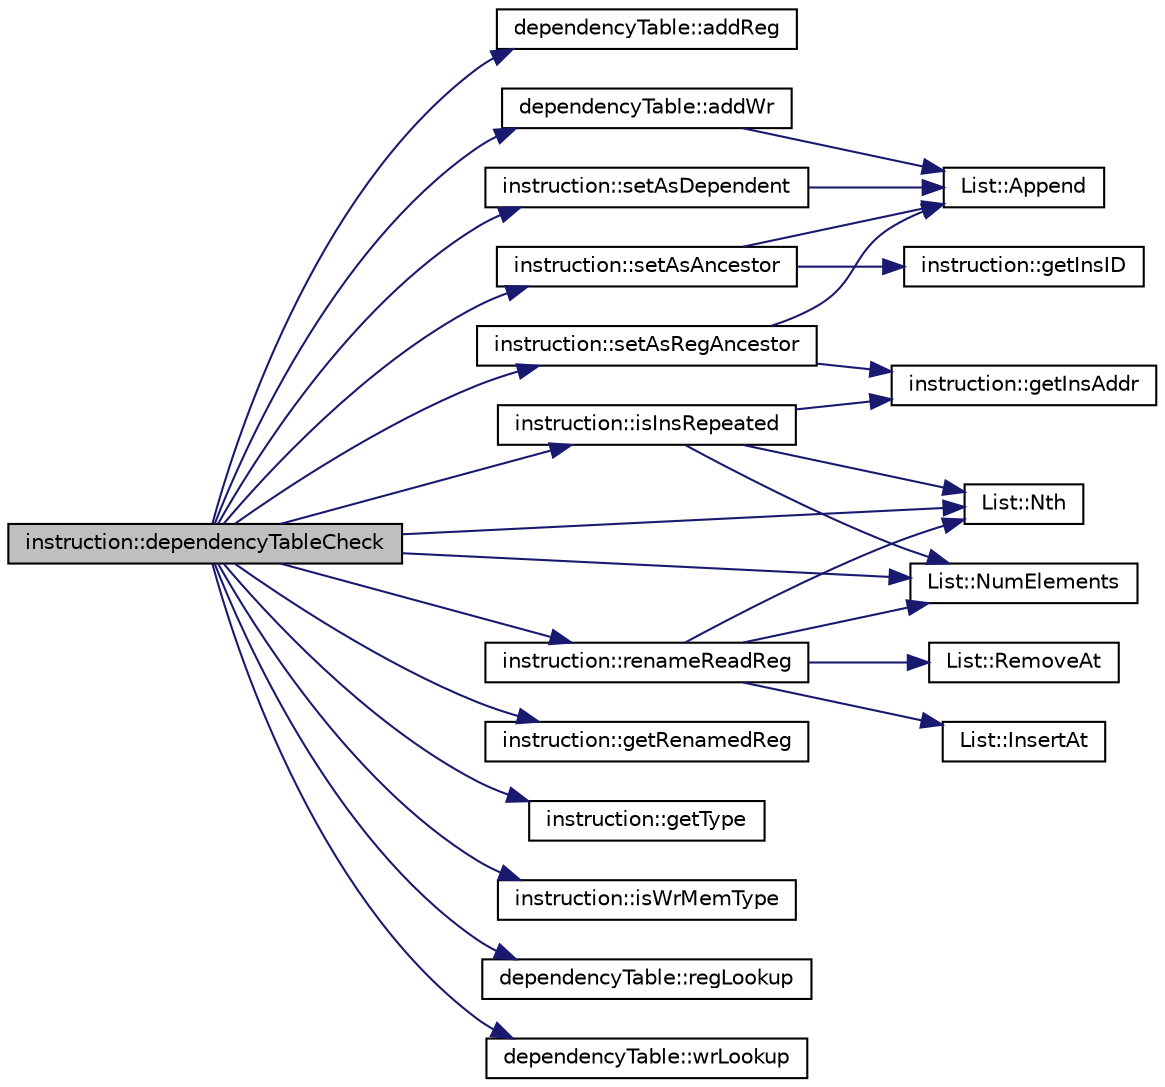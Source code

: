 digraph G
{
  edge [fontname="Helvetica",fontsize="10",labelfontname="Helvetica",labelfontsize="10"];
  node [fontname="Helvetica",fontsize="10",shape=record];
  rankdir=LR;
  Node1 [label="instruction::dependencyTableCheck",height=0.2,width=0.4,color="black", fillcolor="grey75", style="filled" fontcolor="black"];
  Node1 -> Node2 [color="midnightblue",fontsize="10",style="solid",fontname="Helvetica"];
  Node2 [label="dependencyTable::addReg",height=0.2,width=0.4,color="black", fillcolor="white", style="filled",URL="$classdependencyTable.html#a8ef091ae6d3ca417958673d50fd9a8a6"];
  Node1 -> Node3 [color="midnightblue",fontsize="10",style="solid",fontname="Helvetica"];
  Node3 [label="dependencyTable::addWr",height=0.2,width=0.4,color="black", fillcolor="white", style="filled",URL="$classdependencyTable.html#a26f35c38c144c105d2bb6f695b902c0d"];
  Node3 -> Node4 [color="midnightblue",fontsize="10",style="solid",fontname="Helvetica"];
  Node4 [label="List::Append",height=0.2,width=0.4,color="black", fillcolor="white", style="filled",URL="$classList.html#a473190098e38206d0125b0737245e613"];
  Node1 -> Node5 [color="midnightblue",fontsize="10",style="solid",fontname="Helvetica"];
  Node5 [label="instruction::getRenamedReg",height=0.2,width=0.4,color="black", fillcolor="white", style="filled",URL="$classinstruction.html#a35b2a3db2dc9a22bbdcbce797d510c85"];
  Node1 -> Node6 [color="midnightblue",fontsize="10",style="solid",fontname="Helvetica"];
  Node6 [label="instruction::getType",height=0.2,width=0.4,color="black", fillcolor="white", style="filled",URL="$classinstruction.html#a47623362d505a662b974624f81288389"];
  Node1 -> Node7 [color="midnightblue",fontsize="10",style="solid",fontname="Helvetica"];
  Node7 [label="instruction::isInsRepeated",height=0.2,width=0.4,color="black", fillcolor="white", style="filled",URL="$classinstruction.html#ab367eab50dc74c47b70de127fc633c9b"];
  Node7 -> Node8 [color="midnightblue",fontsize="10",style="solid",fontname="Helvetica"];
  Node8 [label="instruction::getInsAddr",height=0.2,width=0.4,color="black", fillcolor="white", style="filled",URL="$classinstruction.html#ac1fabe854c85726785052c7a5ebf6d39"];
  Node7 -> Node9 [color="midnightblue",fontsize="10",style="solid",fontname="Helvetica"];
  Node9 [label="List::Nth",height=0.2,width=0.4,color="black", fillcolor="white", style="filled",URL="$classList.html#a5eb964816de33c85e1d46658ddf8c6c4"];
  Node7 -> Node10 [color="midnightblue",fontsize="10",style="solid",fontname="Helvetica"];
  Node10 [label="List::NumElements",height=0.2,width=0.4,color="black", fillcolor="white", style="filled",URL="$classList.html#ac2e9d50f703b01bf643fa6ce50837c26"];
  Node1 -> Node11 [color="midnightblue",fontsize="10",style="solid",fontname="Helvetica"];
  Node11 [label="instruction::isWrMemType",height=0.2,width=0.4,color="black", fillcolor="white", style="filled",URL="$classinstruction.html#a0eab1a0a392f17d7ec46e6dbf1ce21fb"];
  Node1 -> Node9 [color="midnightblue",fontsize="10",style="solid",fontname="Helvetica"];
  Node1 -> Node10 [color="midnightblue",fontsize="10",style="solid",fontname="Helvetica"];
  Node1 -> Node12 [color="midnightblue",fontsize="10",style="solid",fontname="Helvetica"];
  Node12 [label="dependencyTable::regLookup",height=0.2,width=0.4,color="black", fillcolor="white", style="filled",URL="$classdependencyTable.html#a38380b935c33267006d7242d1b72e62a"];
  Node1 -> Node13 [color="midnightblue",fontsize="10",style="solid",fontname="Helvetica"];
  Node13 [label="instruction::renameReadReg",height=0.2,width=0.4,color="black", fillcolor="white", style="filled",URL="$classinstruction.html#ae9760e334e7829c4f8504bc8436e2dfb"];
  Node13 -> Node14 [color="midnightblue",fontsize="10",style="solid",fontname="Helvetica"];
  Node14 [label="List::InsertAt",height=0.2,width=0.4,color="black", fillcolor="white", style="filled",URL="$classList.html#a8d86a82c138b259da6fa0d046aed985b"];
  Node13 -> Node9 [color="midnightblue",fontsize="10",style="solid",fontname="Helvetica"];
  Node13 -> Node10 [color="midnightblue",fontsize="10",style="solid",fontname="Helvetica"];
  Node13 -> Node15 [color="midnightblue",fontsize="10",style="solid",fontname="Helvetica"];
  Node15 [label="List::RemoveAt",height=0.2,width=0.4,color="black", fillcolor="white", style="filled",URL="$classList.html#af17f72d263f90d53ea8501b5b1853470"];
  Node1 -> Node16 [color="midnightblue",fontsize="10",style="solid",fontname="Helvetica"];
  Node16 [label="instruction::setAsAncestor",height=0.2,width=0.4,color="black", fillcolor="white", style="filled",URL="$classinstruction.html#aee7e55cf32812b46267a22bcb53da670"];
  Node16 -> Node4 [color="midnightblue",fontsize="10",style="solid",fontname="Helvetica"];
  Node16 -> Node17 [color="midnightblue",fontsize="10",style="solid",fontname="Helvetica"];
  Node17 [label="instruction::getInsID",height=0.2,width=0.4,color="black", fillcolor="white", style="filled",URL="$classinstruction.html#a0856c8a7411c298a51cd8d8d5e2f8b12"];
  Node1 -> Node18 [color="midnightblue",fontsize="10",style="solid",fontname="Helvetica"];
  Node18 [label="instruction::setAsDependent",height=0.2,width=0.4,color="black", fillcolor="white", style="filled",URL="$classinstruction.html#ab2ba6828f1256186a787d933a6ca0868"];
  Node18 -> Node4 [color="midnightblue",fontsize="10",style="solid",fontname="Helvetica"];
  Node1 -> Node19 [color="midnightblue",fontsize="10",style="solid",fontname="Helvetica"];
  Node19 [label="instruction::setAsRegAncestor",height=0.2,width=0.4,color="black", fillcolor="white", style="filled",URL="$classinstruction.html#ab89bab28eb321e32fddfb44354c8245f"];
  Node19 -> Node4 [color="midnightblue",fontsize="10",style="solid",fontname="Helvetica"];
  Node19 -> Node8 [color="midnightblue",fontsize="10",style="solid",fontname="Helvetica"];
  Node1 -> Node20 [color="midnightblue",fontsize="10",style="solid",fontname="Helvetica"];
  Node20 [label="dependencyTable::wrLookup",height=0.2,width=0.4,color="black", fillcolor="white", style="filled",URL="$classdependencyTable.html#a39bafcbd00b248253d6a97c83954c15a"];
}
